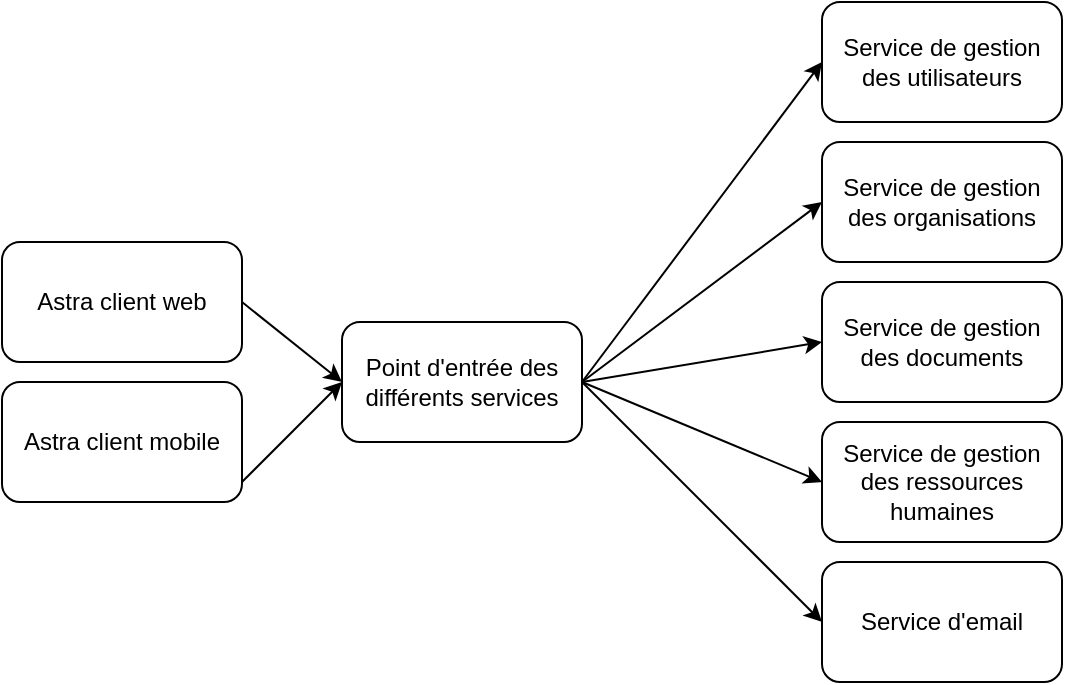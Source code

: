 <mxfile version="17.1.2" type="github">
  <diagram id="7gIJcAyi0Du2bv4ZdN4b" name="Page-1">
    <mxGraphModel dx="1422" dy="724" grid="1" gridSize="10" guides="1" tooltips="1" connect="1" arrows="1" fold="1" page="1" pageScale="1" pageWidth="827" pageHeight="1169" math="0" shadow="0">
      <root>
        <mxCell id="0" />
        <mxCell id="1" parent="0" />
        <mxCell id="v9Rm06gA46zcFwrtMxN9-1" value="Astra client web" style="rounded=1;whiteSpace=wrap;html=1;" vertex="1" parent="1">
          <mxGeometry x="100" y="170" width="120" height="60" as="geometry" />
        </mxCell>
        <mxCell id="v9Rm06gA46zcFwrtMxN9-2" value="Astra client mobile" style="rounded=1;whiteSpace=wrap;html=1;" vertex="1" parent="1">
          <mxGeometry x="100" y="240" width="120" height="60" as="geometry" />
        </mxCell>
        <mxCell id="v9Rm06gA46zcFwrtMxN9-3" value="Point d&#39;entrée des différents services" style="rounded=1;whiteSpace=wrap;html=1;" vertex="1" parent="1">
          <mxGeometry x="270" y="210" width="120" height="60" as="geometry" />
        </mxCell>
        <mxCell id="v9Rm06gA46zcFwrtMxN9-4" value="Service de gestion des utilisateurs" style="rounded=1;whiteSpace=wrap;html=1;" vertex="1" parent="1">
          <mxGeometry x="510" y="50" width="120" height="60" as="geometry" />
        </mxCell>
        <mxCell id="v9Rm06gA46zcFwrtMxN9-5" value="Service de gestion des documents" style="rounded=1;whiteSpace=wrap;html=1;" vertex="1" parent="1">
          <mxGeometry x="510" y="190" width="120" height="60" as="geometry" />
        </mxCell>
        <mxCell id="v9Rm06gA46zcFwrtMxN9-6" value="Service de gestion des organisations" style="rounded=1;whiteSpace=wrap;html=1;" vertex="1" parent="1">
          <mxGeometry x="510" y="120" width="120" height="60" as="geometry" />
        </mxCell>
        <mxCell id="v9Rm06gA46zcFwrtMxN9-8" value="Service de gestion des ressources humaines" style="rounded=1;whiteSpace=wrap;html=1;" vertex="1" parent="1">
          <mxGeometry x="510" y="260" width="120" height="60" as="geometry" />
        </mxCell>
        <mxCell id="v9Rm06gA46zcFwrtMxN9-9" value="Service d&#39;email" style="rounded=1;whiteSpace=wrap;html=1;" vertex="1" parent="1">
          <mxGeometry x="510" y="330" width="120" height="60" as="geometry" />
        </mxCell>
        <mxCell id="v9Rm06gA46zcFwrtMxN9-11" value="" style="endArrow=classic;html=1;rounded=0;" edge="1" parent="1">
          <mxGeometry width="50" height="50" relative="1" as="geometry">
            <mxPoint x="220" y="290" as="sourcePoint" />
            <mxPoint x="270" y="240" as="targetPoint" />
          </mxGeometry>
        </mxCell>
        <mxCell id="v9Rm06gA46zcFwrtMxN9-12" value="" style="endArrow=classic;html=1;rounded=0;entryX=0;entryY=0.5;entryDx=0;entryDy=0;" edge="1" parent="1" target="v9Rm06gA46zcFwrtMxN9-3">
          <mxGeometry width="50" height="50" relative="1" as="geometry">
            <mxPoint x="220" y="200" as="sourcePoint" />
            <mxPoint x="270" y="150" as="targetPoint" />
          </mxGeometry>
        </mxCell>
        <mxCell id="v9Rm06gA46zcFwrtMxN9-16" value="" style="endArrow=classic;html=1;rounded=0;exitX=1;exitY=0.5;exitDx=0;exitDy=0;entryX=0;entryY=0.5;entryDx=0;entryDy=0;" edge="1" parent="1" source="v9Rm06gA46zcFwrtMxN9-3" target="v9Rm06gA46zcFwrtMxN9-9">
          <mxGeometry width="50" height="50" relative="1" as="geometry">
            <mxPoint x="390" y="400" as="sourcePoint" />
            <mxPoint x="440" y="350" as="targetPoint" />
          </mxGeometry>
        </mxCell>
        <mxCell id="v9Rm06gA46zcFwrtMxN9-17" value="" style="endArrow=classic;html=1;rounded=0;exitX=1;exitY=0.5;exitDx=0;exitDy=0;entryX=0;entryY=0.5;entryDx=0;entryDy=0;" edge="1" parent="1" source="v9Rm06gA46zcFwrtMxN9-3" target="v9Rm06gA46zcFwrtMxN9-8">
          <mxGeometry width="50" height="50" relative="1" as="geometry">
            <mxPoint x="400" y="250" as="sourcePoint" />
            <mxPoint x="520" y="370" as="targetPoint" />
          </mxGeometry>
        </mxCell>
        <mxCell id="v9Rm06gA46zcFwrtMxN9-18" value="" style="endArrow=classic;html=1;rounded=0;entryX=0;entryY=0.5;entryDx=0;entryDy=0;exitX=1;exitY=0.5;exitDx=0;exitDy=0;" edge="1" parent="1" source="v9Rm06gA46zcFwrtMxN9-3" target="v9Rm06gA46zcFwrtMxN9-5">
          <mxGeometry width="50" height="50" relative="1" as="geometry">
            <mxPoint x="390" y="240" as="sourcePoint" />
            <mxPoint x="530" y="380" as="targetPoint" />
          </mxGeometry>
        </mxCell>
        <mxCell id="v9Rm06gA46zcFwrtMxN9-19" value="" style="endArrow=classic;html=1;rounded=0;entryX=0;entryY=0.5;entryDx=0;entryDy=0;exitX=1;exitY=0.5;exitDx=0;exitDy=0;" edge="1" parent="1" source="v9Rm06gA46zcFwrtMxN9-3" target="v9Rm06gA46zcFwrtMxN9-6">
          <mxGeometry width="50" height="50" relative="1" as="geometry">
            <mxPoint x="390" y="240" as="sourcePoint" />
            <mxPoint x="540" y="390" as="targetPoint" />
          </mxGeometry>
        </mxCell>
        <mxCell id="v9Rm06gA46zcFwrtMxN9-20" value="" style="endArrow=classic;html=1;rounded=0;exitX=1;exitY=0.5;exitDx=0;exitDy=0;entryX=0;entryY=0.5;entryDx=0;entryDy=0;" edge="1" parent="1" source="v9Rm06gA46zcFwrtMxN9-3" target="v9Rm06gA46zcFwrtMxN9-4">
          <mxGeometry width="50" height="50" relative="1" as="geometry">
            <mxPoint x="430" y="280" as="sourcePoint" />
            <mxPoint x="550" y="400" as="targetPoint" />
          </mxGeometry>
        </mxCell>
      </root>
    </mxGraphModel>
  </diagram>
</mxfile>
